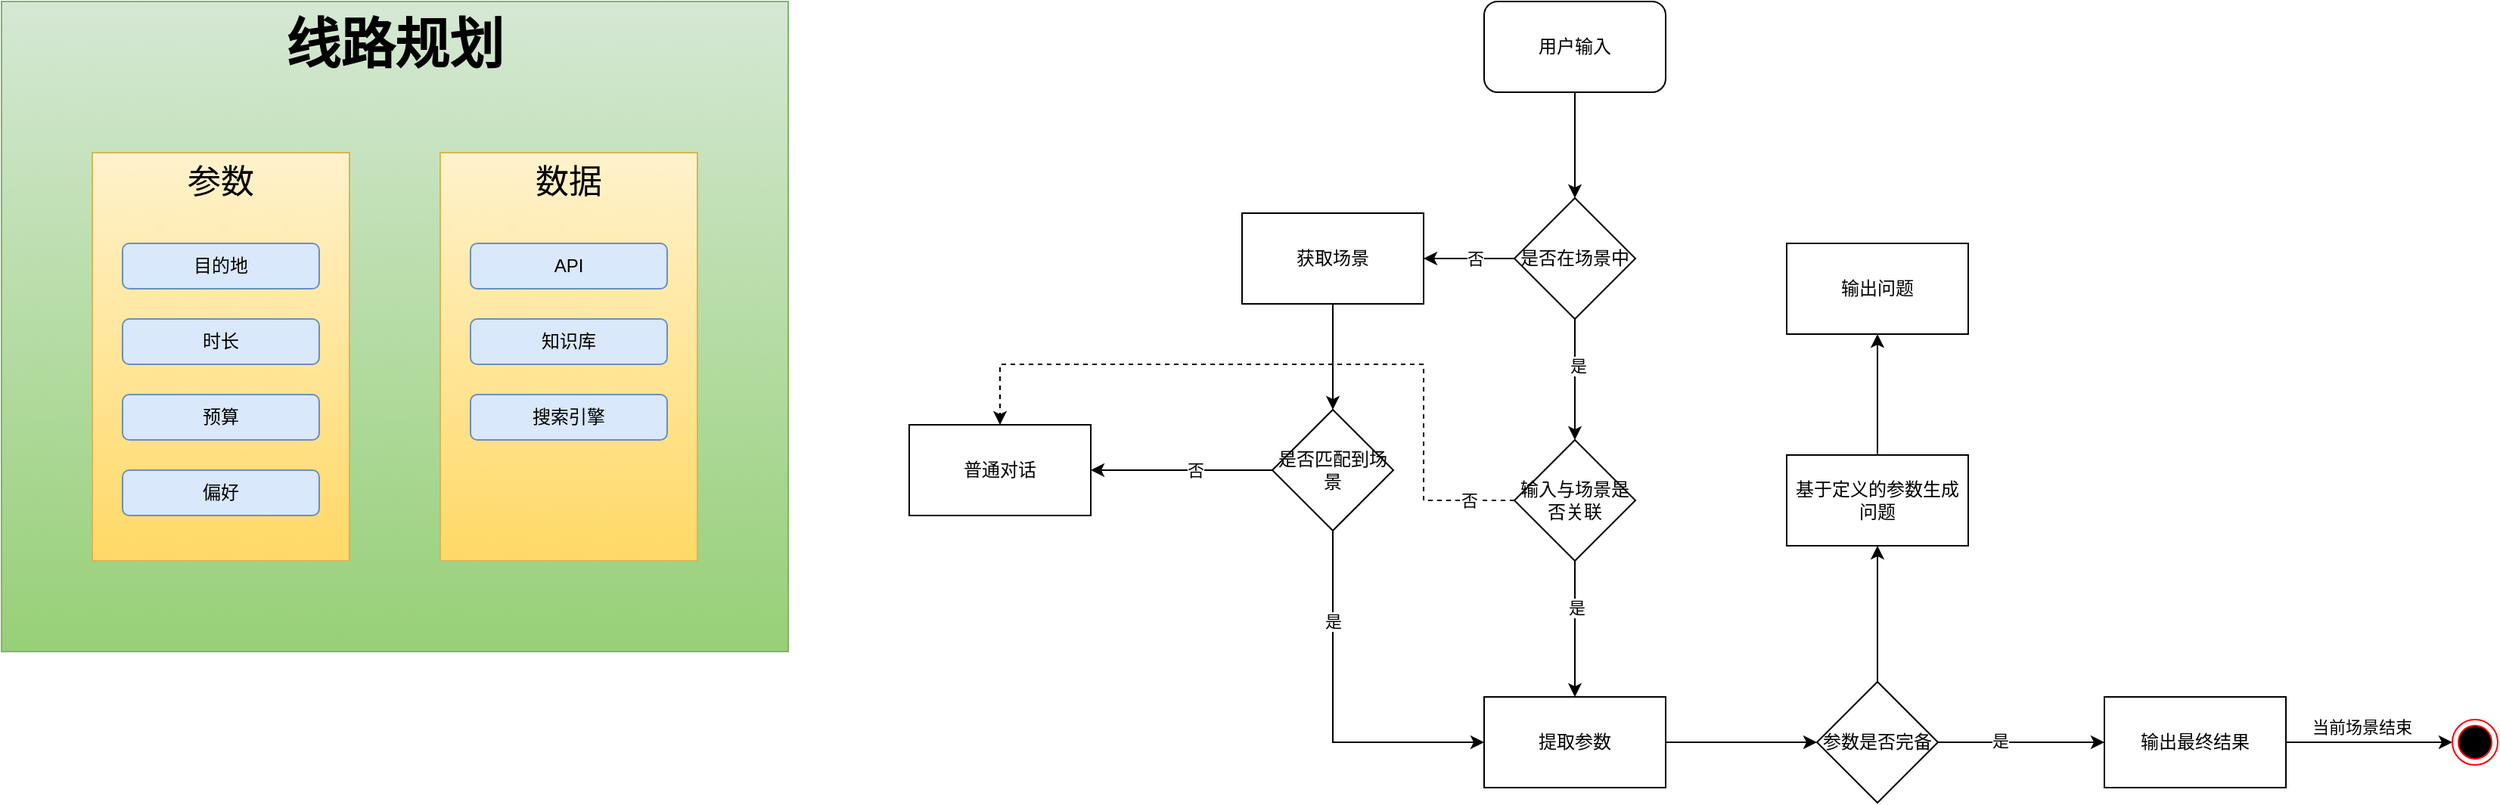 <mxfile version="24.6.4" type="github">
  <diagram name="第 1 页" id="Y8drmWvzBkvI4okCshWX">
    <mxGraphModel dx="2247" dy="758" grid="1" gridSize="10" guides="1" tooltips="1" connect="1" arrows="1" fold="1" page="1" pageScale="1" pageWidth="827" pageHeight="1169" math="0" shadow="0">
      <root>
        <mxCell id="0" />
        <mxCell id="1" parent="0" />
        <mxCell id="LV9YCc_EGSqUjDLTgtPs-27" value="" style="edgeStyle=orthogonalEdgeStyle;rounded=0;orthogonalLoop=1;jettySize=auto;html=1;" edge="1" parent="1" source="LV9YCc_EGSqUjDLTgtPs-22" target="LV9YCc_EGSqUjDLTgtPs-26">
          <mxGeometry relative="1" as="geometry" />
        </mxCell>
        <mxCell id="LV9YCc_EGSqUjDLTgtPs-22" value="用户输入" style="rounded=1;whiteSpace=wrap;html=1;" vertex="1" parent="1">
          <mxGeometry x="920" y="110" width="120" height="60" as="geometry" />
        </mxCell>
        <mxCell id="LV9YCc_EGSqUjDLTgtPs-23" value="" style="group" vertex="1" connectable="0" parent="1">
          <mxGeometry x="-60" y="110" width="520" height="430" as="geometry" />
        </mxCell>
        <mxCell id="LV9YCc_EGSqUjDLTgtPs-2" value="线路规划" style="rounded=0;whiteSpace=wrap;html=1;verticalAlign=top;fontStyle=1;fontSize=36;fillColor=#d5e8d4;strokeColor=#82b366;gradientColor=#97d077;" vertex="1" parent="LV9YCc_EGSqUjDLTgtPs-23">
          <mxGeometry width="520" height="430" as="geometry" />
        </mxCell>
        <mxCell id="LV9YCc_EGSqUjDLTgtPs-11" value="参数" style="rounded=0;whiteSpace=wrap;html=1;verticalAlign=top;fontSize=22;strokeColor=#d6b656;fillColor=#fff2cc;gradientColor=#ffd966;" vertex="1" parent="LV9YCc_EGSqUjDLTgtPs-23">
          <mxGeometry x="60" y="100" width="170" height="270" as="geometry" />
        </mxCell>
        <mxCell id="LV9YCc_EGSqUjDLTgtPs-12" value="目的地" style="text;html=1;align=center;verticalAlign=middle;whiteSpace=wrap;rounded=1;fillColor=#dae8fc;strokeColor=#6c8ebf;" vertex="1" parent="LV9YCc_EGSqUjDLTgtPs-23">
          <mxGeometry x="80" y="160" width="130" height="30" as="geometry" />
        </mxCell>
        <mxCell id="LV9YCc_EGSqUjDLTgtPs-13" value="时长" style="text;html=1;align=center;verticalAlign=middle;whiteSpace=wrap;rounded=1;fillColor=#dae8fc;strokeColor=#6c8ebf;" vertex="1" parent="LV9YCc_EGSqUjDLTgtPs-23">
          <mxGeometry x="80" y="210" width="130" height="30" as="geometry" />
        </mxCell>
        <mxCell id="LV9YCc_EGSqUjDLTgtPs-14" value="预算" style="text;html=1;align=center;verticalAlign=middle;whiteSpace=wrap;rounded=1;fillColor=#dae8fc;strokeColor=#6c8ebf;" vertex="1" parent="LV9YCc_EGSqUjDLTgtPs-23">
          <mxGeometry x="80" y="260" width="130" height="30" as="geometry" />
        </mxCell>
        <mxCell id="LV9YCc_EGSqUjDLTgtPs-15" value="偏好" style="text;html=1;align=center;verticalAlign=middle;whiteSpace=wrap;rounded=1;fillColor=#dae8fc;strokeColor=#6c8ebf;" vertex="1" parent="LV9YCc_EGSqUjDLTgtPs-23">
          <mxGeometry x="80" y="310" width="130" height="30" as="geometry" />
        </mxCell>
        <mxCell id="LV9YCc_EGSqUjDLTgtPs-18" value="数据" style="rounded=0;whiteSpace=wrap;html=1;verticalAlign=top;fontSize=22;strokeColor=#d6b656;fillColor=#fff2cc;gradientColor=#ffd966;" vertex="1" parent="LV9YCc_EGSqUjDLTgtPs-23">
          <mxGeometry x="290" y="100" width="170" height="270" as="geometry" />
        </mxCell>
        <mxCell id="LV9YCc_EGSqUjDLTgtPs-19" value="API" style="text;html=1;align=center;verticalAlign=middle;whiteSpace=wrap;rounded=1;fillColor=#dae8fc;strokeColor=#6c8ebf;" vertex="1" parent="LV9YCc_EGSqUjDLTgtPs-23">
          <mxGeometry x="310" y="160" width="130" height="30" as="geometry" />
        </mxCell>
        <mxCell id="LV9YCc_EGSqUjDLTgtPs-20" value="知识库" style="text;html=1;align=center;verticalAlign=middle;whiteSpace=wrap;rounded=1;fillColor=#dae8fc;strokeColor=#6c8ebf;" vertex="1" parent="LV9YCc_EGSqUjDLTgtPs-23">
          <mxGeometry x="310" y="210" width="130" height="30" as="geometry" />
        </mxCell>
        <mxCell id="LV9YCc_EGSqUjDLTgtPs-21" value="搜索引擎" style="text;html=1;align=center;verticalAlign=middle;whiteSpace=wrap;rounded=1;fillColor=#dae8fc;strokeColor=#6c8ebf;" vertex="1" parent="LV9YCc_EGSqUjDLTgtPs-23">
          <mxGeometry x="310" y="260" width="130" height="30" as="geometry" />
        </mxCell>
        <mxCell id="LV9YCc_EGSqUjDLTgtPs-29" value="" style="edgeStyle=orthogonalEdgeStyle;rounded=0;orthogonalLoop=1;jettySize=auto;html=1;" edge="1" parent="1" source="LV9YCc_EGSqUjDLTgtPs-26" target="LV9YCc_EGSqUjDLTgtPs-28">
          <mxGeometry relative="1" as="geometry" />
        </mxCell>
        <mxCell id="LV9YCc_EGSqUjDLTgtPs-30" value="是" style="edgeLabel;html=1;align=center;verticalAlign=middle;resizable=0;points=[];" vertex="1" connectable="0" parent="LV9YCc_EGSqUjDLTgtPs-29">
          <mxGeometry x="-0.225" y="2" relative="1" as="geometry">
            <mxPoint as="offset" />
          </mxGeometry>
        </mxCell>
        <mxCell id="LV9YCc_EGSqUjDLTgtPs-32" value="" style="edgeStyle=orthogonalEdgeStyle;rounded=0;orthogonalLoop=1;jettySize=auto;html=1;" edge="1" parent="1" source="LV9YCc_EGSqUjDLTgtPs-26" target="LV9YCc_EGSqUjDLTgtPs-31">
          <mxGeometry relative="1" as="geometry" />
        </mxCell>
        <mxCell id="LV9YCc_EGSqUjDLTgtPs-33" value="否" style="edgeLabel;html=1;align=center;verticalAlign=middle;resizable=0;points=[];" vertex="1" connectable="0" parent="LV9YCc_EGSqUjDLTgtPs-32">
          <mxGeometry x="-0.133" relative="1" as="geometry">
            <mxPoint as="offset" />
          </mxGeometry>
        </mxCell>
        <mxCell id="LV9YCc_EGSqUjDLTgtPs-26" value="是否在场景中" style="rhombus;whiteSpace=wrap;html=1;rounded=0;" vertex="1" parent="1">
          <mxGeometry x="940" y="240" width="80" height="80" as="geometry" />
        </mxCell>
        <mxCell id="LV9YCc_EGSqUjDLTgtPs-37" value="" style="edgeStyle=orthogonalEdgeStyle;rounded=0;orthogonalLoop=1;jettySize=auto;html=1;" edge="1" parent="1" source="LV9YCc_EGSqUjDLTgtPs-28" target="LV9YCc_EGSqUjDLTgtPs-36">
          <mxGeometry relative="1" as="geometry" />
        </mxCell>
        <mxCell id="LV9YCc_EGSqUjDLTgtPs-38" value="是" style="edgeLabel;html=1;align=center;verticalAlign=middle;resizable=0;points=[];" vertex="1" connectable="0" parent="LV9YCc_EGSqUjDLTgtPs-37">
          <mxGeometry x="-0.311" y="1" relative="1" as="geometry">
            <mxPoint as="offset" />
          </mxGeometry>
        </mxCell>
        <mxCell id="LV9YCc_EGSqUjDLTgtPs-28" value="输入与场景是否关联" style="rhombus;whiteSpace=wrap;html=1;rounded=0;" vertex="1" parent="1">
          <mxGeometry x="940" y="400" width="80" height="80" as="geometry" />
        </mxCell>
        <mxCell id="LV9YCc_EGSqUjDLTgtPs-35" value="" style="edgeStyle=orthogonalEdgeStyle;rounded=0;orthogonalLoop=1;jettySize=auto;html=1;" edge="1" parent="1" source="LV9YCc_EGSqUjDLTgtPs-31" target="LV9YCc_EGSqUjDLTgtPs-34">
          <mxGeometry relative="1" as="geometry" />
        </mxCell>
        <mxCell id="LV9YCc_EGSqUjDLTgtPs-31" value="获取场景" style="whiteSpace=wrap;html=1;rounded=0;" vertex="1" parent="1">
          <mxGeometry x="760" y="250" width="120" height="60" as="geometry" />
        </mxCell>
        <mxCell id="LV9YCc_EGSqUjDLTgtPs-39" style="edgeStyle=orthogonalEdgeStyle;rounded=0;orthogonalLoop=1;jettySize=auto;html=1;entryX=0;entryY=0.5;entryDx=0;entryDy=0;" edge="1" parent="1" source="LV9YCc_EGSqUjDLTgtPs-34" target="LV9YCc_EGSqUjDLTgtPs-36">
          <mxGeometry relative="1" as="geometry">
            <Array as="points">
              <mxPoint x="820" y="600" />
            </Array>
          </mxGeometry>
        </mxCell>
        <mxCell id="LV9YCc_EGSqUjDLTgtPs-40" value="是" style="edgeLabel;html=1;align=center;verticalAlign=middle;resizable=0;points=[];" vertex="1" connectable="0" parent="LV9YCc_EGSqUjDLTgtPs-39">
          <mxGeometry x="-0.083" y="-1" relative="1" as="geometry">
            <mxPoint x="1" y="-50" as="offset" />
          </mxGeometry>
        </mxCell>
        <mxCell id="LV9YCc_EGSqUjDLTgtPs-42" style="edgeStyle=orthogonalEdgeStyle;rounded=0;orthogonalLoop=1;jettySize=auto;html=1;" edge="1" parent="1" source="LV9YCc_EGSqUjDLTgtPs-34" target="LV9YCc_EGSqUjDLTgtPs-41">
          <mxGeometry relative="1" as="geometry" />
        </mxCell>
        <mxCell id="LV9YCc_EGSqUjDLTgtPs-43" value="否" style="edgeLabel;html=1;align=center;verticalAlign=middle;resizable=0;points=[];" vertex="1" connectable="0" parent="LV9YCc_EGSqUjDLTgtPs-42">
          <mxGeometry x="-0.143" relative="1" as="geometry">
            <mxPoint as="offset" />
          </mxGeometry>
        </mxCell>
        <mxCell id="LV9YCc_EGSqUjDLTgtPs-34" value="是否匹配到场景" style="rhombus;whiteSpace=wrap;html=1;rounded=0;" vertex="1" parent="1">
          <mxGeometry x="780" y="380" width="80" height="80" as="geometry" />
        </mxCell>
        <mxCell id="LV9YCc_EGSqUjDLTgtPs-48" value="" style="edgeStyle=orthogonalEdgeStyle;rounded=0;orthogonalLoop=1;jettySize=auto;html=1;" edge="1" parent="1" source="LV9YCc_EGSqUjDLTgtPs-36" target="LV9YCc_EGSqUjDLTgtPs-47">
          <mxGeometry relative="1" as="geometry" />
        </mxCell>
        <mxCell id="LV9YCc_EGSqUjDLTgtPs-36" value="提取参数" style="whiteSpace=wrap;html=1;rounded=0;" vertex="1" parent="1">
          <mxGeometry x="920" y="570" width="120" height="60" as="geometry" />
        </mxCell>
        <mxCell id="LV9YCc_EGSqUjDLTgtPs-41" value="普通对话" style="whiteSpace=wrap;html=1;rounded=0;" vertex="1" parent="1">
          <mxGeometry x="540" y="390" width="120" height="60" as="geometry" />
        </mxCell>
        <mxCell id="LV9YCc_EGSqUjDLTgtPs-44" style="edgeStyle=orthogonalEdgeStyle;rounded=0;orthogonalLoop=1;jettySize=auto;html=1;entryX=0.5;entryY=0;entryDx=0;entryDy=0;dashed=1;" edge="1" parent="1" source="LV9YCc_EGSqUjDLTgtPs-28" target="LV9YCc_EGSqUjDLTgtPs-41">
          <mxGeometry relative="1" as="geometry">
            <Array as="points">
              <mxPoint x="880" y="440" />
              <mxPoint x="880" y="350" />
              <mxPoint x="600" y="350" />
            </Array>
          </mxGeometry>
        </mxCell>
        <mxCell id="LV9YCc_EGSqUjDLTgtPs-45" value="否" style="edgeLabel;html=1;align=center;verticalAlign=middle;resizable=0;points=[];" vertex="1" connectable="0" parent="LV9YCc_EGSqUjDLTgtPs-44">
          <mxGeometry x="0.724" y="-1" relative="1" as="geometry">
            <mxPoint x="285" y="91" as="offset" />
          </mxGeometry>
        </mxCell>
        <mxCell id="LV9YCc_EGSqUjDLTgtPs-50" value="" style="edgeStyle=orthogonalEdgeStyle;rounded=0;orthogonalLoop=1;jettySize=auto;html=1;" edge="1" parent="1" source="LV9YCc_EGSqUjDLTgtPs-47" target="LV9YCc_EGSqUjDLTgtPs-49">
          <mxGeometry relative="1" as="geometry" />
        </mxCell>
        <mxCell id="LV9YCc_EGSqUjDLTgtPs-51" value="是" style="edgeLabel;html=1;align=center;verticalAlign=middle;resizable=0;points=[];" vertex="1" connectable="0" parent="LV9YCc_EGSqUjDLTgtPs-50">
          <mxGeometry x="-0.267" y="1" relative="1" as="geometry">
            <mxPoint as="offset" />
          </mxGeometry>
        </mxCell>
        <mxCell id="LV9YCc_EGSqUjDLTgtPs-53" value="" style="edgeStyle=orthogonalEdgeStyle;rounded=0;orthogonalLoop=1;jettySize=auto;html=1;" edge="1" parent="1" source="LV9YCc_EGSqUjDLTgtPs-47" target="LV9YCc_EGSqUjDLTgtPs-52">
          <mxGeometry relative="1" as="geometry" />
        </mxCell>
        <mxCell id="LV9YCc_EGSqUjDLTgtPs-47" value="参数是否完备" style="rhombus;whiteSpace=wrap;html=1;rounded=0;" vertex="1" parent="1">
          <mxGeometry x="1140" y="560" width="80" height="80" as="geometry" />
        </mxCell>
        <mxCell id="LV9YCc_EGSqUjDLTgtPs-57" style="edgeStyle=orthogonalEdgeStyle;rounded=0;orthogonalLoop=1;jettySize=auto;html=1;" edge="1" parent="1" source="LV9YCc_EGSqUjDLTgtPs-49" target="LV9YCc_EGSqUjDLTgtPs-56">
          <mxGeometry relative="1" as="geometry" />
        </mxCell>
        <mxCell id="LV9YCc_EGSqUjDLTgtPs-58" value="当前场景结束" style="edgeLabel;html=1;align=center;verticalAlign=middle;resizable=0;points=[];" vertex="1" connectable="0" parent="LV9YCc_EGSqUjDLTgtPs-57">
          <mxGeometry x="0.145" y="-1" relative="1" as="geometry">
            <mxPoint x="-13" y="-11" as="offset" />
          </mxGeometry>
        </mxCell>
        <mxCell id="LV9YCc_EGSqUjDLTgtPs-49" value="输出最终结果" style="whiteSpace=wrap;html=1;rounded=0;" vertex="1" parent="1">
          <mxGeometry x="1330" y="570" width="120" height="60" as="geometry" />
        </mxCell>
        <mxCell id="LV9YCc_EGSqUjDLTgtPs-55" value="" style="edgeStyle=orthogonalEdgeStyle;rounded=0;orthogonalLoop=1;jettySize=auto;html=1;" edge="1" parent="1" source="LV9YCc_EGSqUjDLTgtPs-52" target="LV9YCc_EGSqUjDLTgtPs-54">
          <mxGeometry relative="1" as="geometry" />
        </mxCell>
        <mxCell id="LV9YCc_EGSqUjDLTgtPs-52" value="基于定义的参数生成问题" style="whiteSpace=wrap;html=1;rounded=0;" vertex="1" parent="1">
          <mxGeometry x="1120" y="410" width="120" height="60" as="geometry" />
        </mxCell>
        <mxCell id="LV9YCc_EGSqUjDLTgtPs-54" value="输出问题" style="whiteSpace=wrap;html=1;rounded=0;" vertex="1" parent="1">
          <mxGeometry x="1120" y="270" width="120" height="60" as="geometry" />
        </mxCell>
        <mxCell id="LV9YCc_EGSqUjDLTgtPs-56" value="" style="ellipse;html=1;shape=endState;fillColor=#000000;strokeColor=#ff0000;" vertex="1" parent="1">
          <mxGeometry x="1560" y="585" width="30" height="30" as="geometry" />
        </mxCell>
      </root>
    </mxGraphModel>
  </diagram>
</mxfile>
